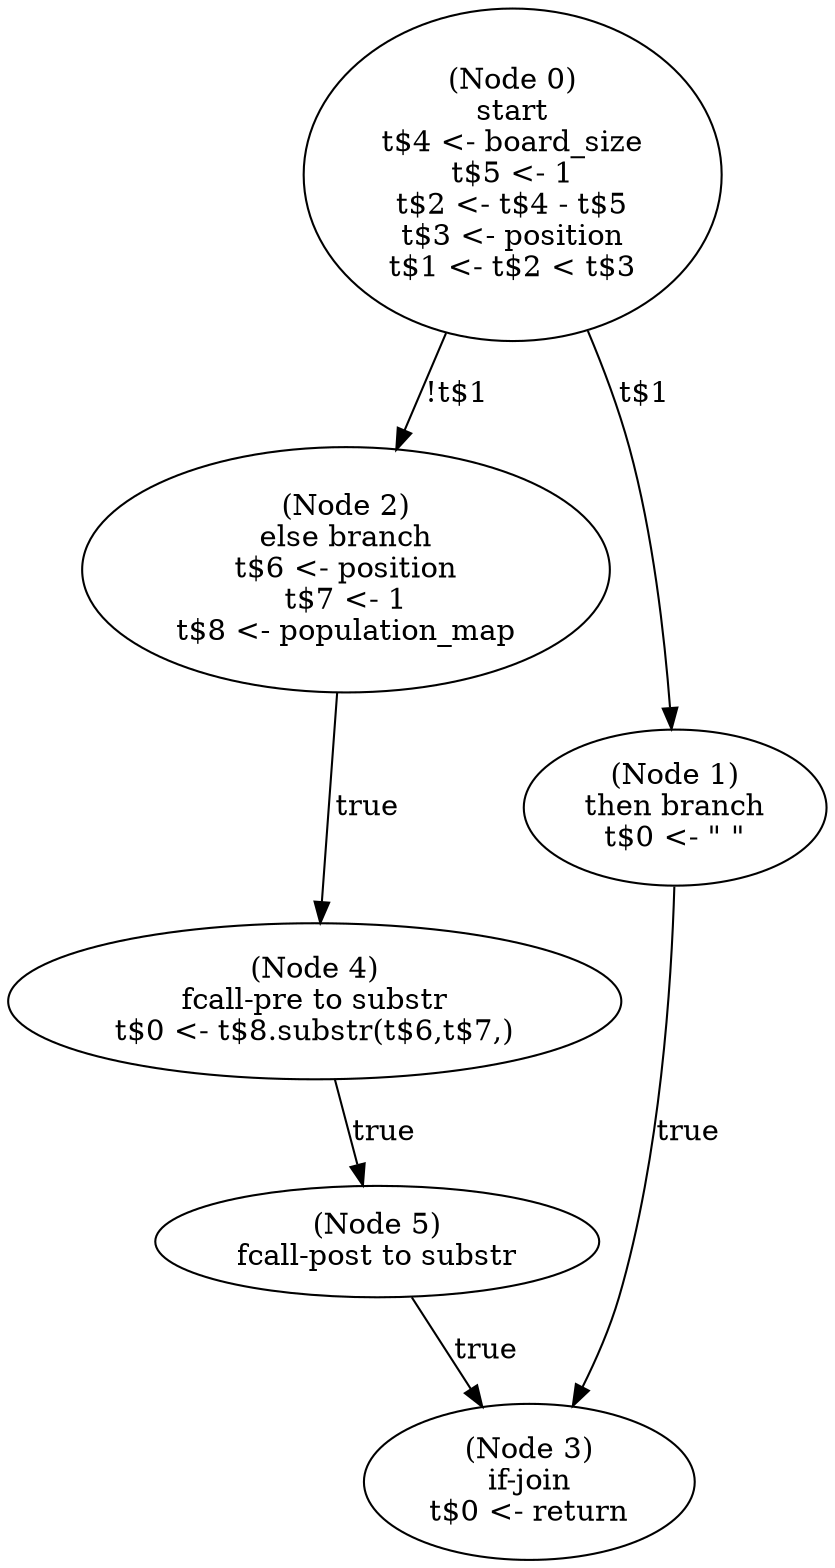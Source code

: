 digraph cell_pre {
  n0 [label="(Node 0)\nstart\nt$4 <- board_size\nt$5 <- 1\nt$2 <- t$4 - t$5\nt$3 <- position\nt$1 <- t$2 < t$3\n"];
 n0 -> n2 [label="!t$1"];
 n0 -> n1 [label="t$1"];
  n1 [label="(Node 1)\nthen branch\nt$0 <- \" \"\n"];
 n1 -> n3 [label="true"];
  n2 [label="(Node 2)\nelse branch\nt$6 <- position\nt$7 <- 1\nt$8 <- population_map\n"];
 n2 -> n4 [label="true"];
  n3 [label="(Node 3)\nif-join\nt$0 <- return\n"];
  n4 [label="(Node 4)\nfcall-pre to substr\nt$0 <- t$8.substr(t$6,t$7,)\n"];
 n4 -> n5 [label="true"];
  n5 [label="(Node 5)\nfcall-post to substr\n"];
 n5 -> n3 [label="true"];
}
